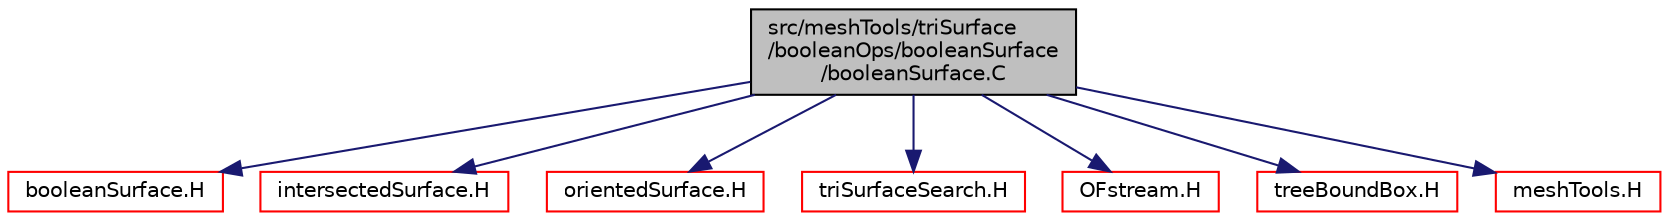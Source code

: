 digraph "src/meshTools/triSurface/booleanOps/booleanSurface/booleanSurface.C"
{
  bgcolor="transparent";
  edge [fontname="Helvetica",fontsize="10",labelfontname="Helvetica",labelfontsize="10"];
  node [fontname="Helvetica",fontsize="10",shape=record];
  Node1 [label="src/meshTools/triSurface\l/booleanOps/booleanSurface\l/booleanSurface.C",height=0.2,width=0.4,color="black", fillcolor="grey75", style="filled", fontcolor="black"];
  Node1 -> Node2 [color="midnightblue",fontsize="10",style="solid",fontname="Helvetica"];
  Node2 [label="booleanSurface.H",height=0.2,width=0.4,color="red",URL="$a07654.html"];
  Node1 -> Node3 [color="midnightblue",fontsize="10",style="solid",fontname="Helvetica"];
  Node3 [label="intersectedSurface.H",height=0.2,width=0.4,color="red",URL="$a07658.html"];
  Node1 -> Node4 [color="midnightblue",fontsize="10",style="solid",fontname="Helvetica"];
  Node4 [label="orientedSurface.H",height=0.2,width=0.4,color="red",URL="$a07666.html"];
  Node1 -> Node5 [color="midnightblue",fontsize="10",style="solid",fontname="Helvetica"];
  Node5 [label="triSurfaceSearch.H",height=0.2,width=0.4,color="red",URL="$a07676.html"];
  Node1 -> Node6 [color="midnightblue",fontsize="10",style="solid",fontname="Helvetica"];
  Node6 [label="OFstream.H",height=0.2,width=0.4,color="red",URL="$a07957.html"];
  Node1 -> Node7 [color="midnightblue",fontsize="10",style="solid",fontname="Helvetica"];
  Node7 [label="treeBoundBox.H",height=0.2,width=0.4,color="red",URL="$a08993.html"];
  Node1 -> Node8 [color="midnightblue",fontsize="10",style="solid",fontname="Helvetica"];
  Node8 [label="meshTools.H",height=0.2,width=0.4,color="red",URL="$a07484.html"];
}

